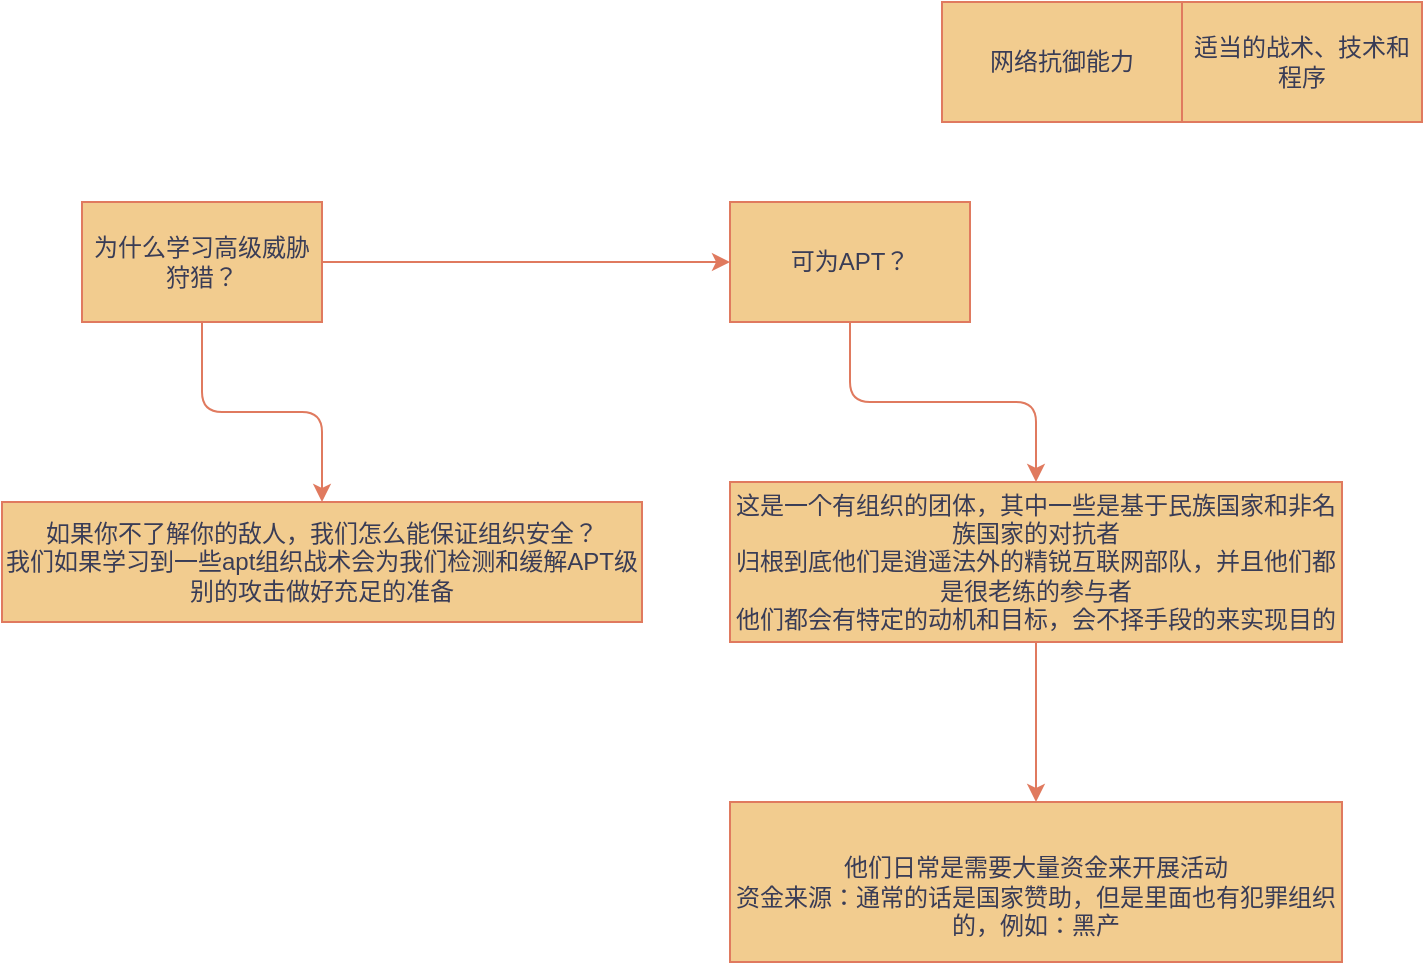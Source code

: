 <mxfile version="20.0.1" type="github">
  <diagram id="LwgvGrflx6afzoeVzQyT" name="第 1 页">
    <mxGraphModel dx="1422" dy="698" grid="1" gridSize="10" guides="1" tooltips="1" connect="1" arrows="1" fold="1" page="1" pageScale="1" pageWidth="827" pageHeight="1169" math="0" shadow="0">
      <root>
        <mxCell id="0" />
        <mxCell id="1" parent="0" />
        <mxCell id="QbbwtuLPcJ2RAxt8Skcp-14" value="适当的战术、技术和程序" style="rounded=0;whiteSpace=wrap;html=1;sketch=0;fontColor=#393C56;strokeColor=#E07A5F;fillColor=#F2CC8F;" vertex="1" parent="1">
          <mxGeometry x="640" y="40" width="120" height="60" as="geometry" />
        </mxCell>
        <mxCell id="QbbwtuLPcJ2RAxt8Skcp-15" value="网络抗御能力" style="rounded=0;whiteSpace=wrap;html=1;sketch=0;fontColor=#393C56;strokeColor=#E07A5F;fillColor=#F2CC8F;" vertex="1" parent="1">
          <mxGeometry x="520" y="40" width="120" height="60" as="geometry" />
        </mxCell>
        <mxCell id="QbbwtuLPcJ2RAxt8Skcp-18" value="" style="edgeStyle=orthogonalEdgeStyle;curved=0;rounded=1;sketch=0;orthogonalLoop=1;jettySize=auto;html=1;fontColor=#393C56;strokeColor=#E07A5F;fillColor=#F2CC8F;" edge="1" parent="1" source="QbbwtuLPcJ2RAxt8Skcp-16" target="QbbwtuLPcJ2RAxt8Skcp-17">
          <mxGeometry relative="1" as="geometry" />
        </mxCell>
        <mxCell id="QbbwtuLPcJ2RAxt8Skcp-20" value="" style="edgeStyle=orthogonalEdgeStyle;curved=0;rounded=1;sketch=0;orthogonalLoop=1;jettySize=auto;html=1;fontColor=#393C56;strokeColor=#E07A5F;fillColor=#F2CC8F;" edge="1" parent="1" source="QbbwtuLPcJ2RAxt8Skcp-16" target="QbbwtuLPcJ2RAxt8Skcp-19">
          <mxGeometry relative="1" as="geometry" />
        </mxCell>
        <mxCell id="QbbwtuLPcJ2RAxt8Skcp-16" value="为什么学习高级威胁狩猎？" style="rounded=0;whiteSpace=wrap;html=1;sketch=0;fontColor=#393C56;strokeColor=#E07A5F;fillColor=#F2CC8F;" vertex="1" parent="1">
          <mxGeometry x="90" y="140" width="120" height="60" as="geometry" />
        </mxCell>
        <mxCell id="QbbwtuLPcJ2RAxt8Skcp-17" value="如果你不了解你的敌人，我们怎么能保证组织安全？&lt;br&gt;我们如果学习到一些apt组织战术会为我们检测和缓解APT级别的攻击做好充足的准备" style="rounded=0;whiteSpace=wrap;html=1;sketch=0;fontColor=#393C56;strokeColor=#E07A5F;fillColor=#F2CC8F;" vertex="1" parent="1">
          <mxGeometry x="50" y="290" width="320" height="60" as="geometry" />
        </mxCell>
        <mxCell id="QbbwtuLPcJ2RAxt8Skcp-23" value="" style="edgeStyle=orthogonalEdgeStyle;curved=0;rounded=1;sketch=0;orthogonalLoop=1;jettySize=auto;html=1;fontColor=#393C56;strokeColor=#E07A5F;fillColor=#F2CC8F;" edge="1" parent="1" source="QbbwtuLPcJ2RAxt8Skcp-19" target="QbbwtuLPcJ2RAxt8Skcp-22">
          <mxGeometry relative="1" as="geometry" />
        </mxCell>
        <mxCell id="QbbwtuLPcJ2RAxt8Skcp-19" value="可为APT？" style="rounded=0;whiteSpace=wrap;html=1;sketch=0;fontColor=#393C56;strokeColor=#E07A5F;fillColor=#F2CC8F;" vertex="1" parent="1">
          <mxGeometry x="414" y="140" width="120" height="60" as="geometry" />
        </mxCell>
        <mxCell id="QbbwtuLPcJ2RAxt8Skcp-25" value="" style="edgeStyle=orthogonalEdgeStyle;curved=0;rounded=1;sketch=0;orthogonalLoop=1;jettySize=auto;html=1;fontColor=#393C56;strokeColor=#E07A5F;fillColor=#F2CC8F;" edge="1" parent="1" source="QbbwtuLPcJ2RAxt8Skcp-22" target="QbbwtuLPcJ2RAxt8Skcp-24">
          <mxGeometry relative="1" as="geometry" />
        </mxCell>
        <mxCell id="QbbwtuLPcJ2RAxt8Skcp-22" value="这是一个有组织的团体，其中一些是基于民族国家和非名族国家的对抗者&lt;br&gt;归根到底他们是逍遥法外的精锐互联网部队，并且他们都是很老练的参与者&lt;br&gt;他们都会有特定的动机和目标，会不择手段的来实现目的" style="rounded=0;whiteSpace=wrap;html=1;sketch=0;fontColor=#393C56;strokeColor=#E07A5F;fillColor=#F2CC8F;" vertex="1" parent="1">
          <mxGeometry x="414" y="280" width="306" height="80" as="geometry" />
        </mxCell>
        <mxCell id="QbbwtuLPcJ2RAxt8Skcp-24" value="&lt;br&gt;他们日常是需要大量资金来开展活动&lt;br&gt;资金来源：通常的话是国家赞助，但是里面也有犯罪组织的，例如：黑产" style="rounded=0;whiteSpace=wrap;html=1;sketch=0;fontColor=#393C56;strokeColor=#E07A5F;fillColor=#F2CC8F;" vertex="1" parent="1">
          <mxGeometry x="414" y="440" width="306" height="80" as="geometry" />
        </mxCell>
      </root>
    </mxGraphModel>
  </diagram>
</mxfile>
